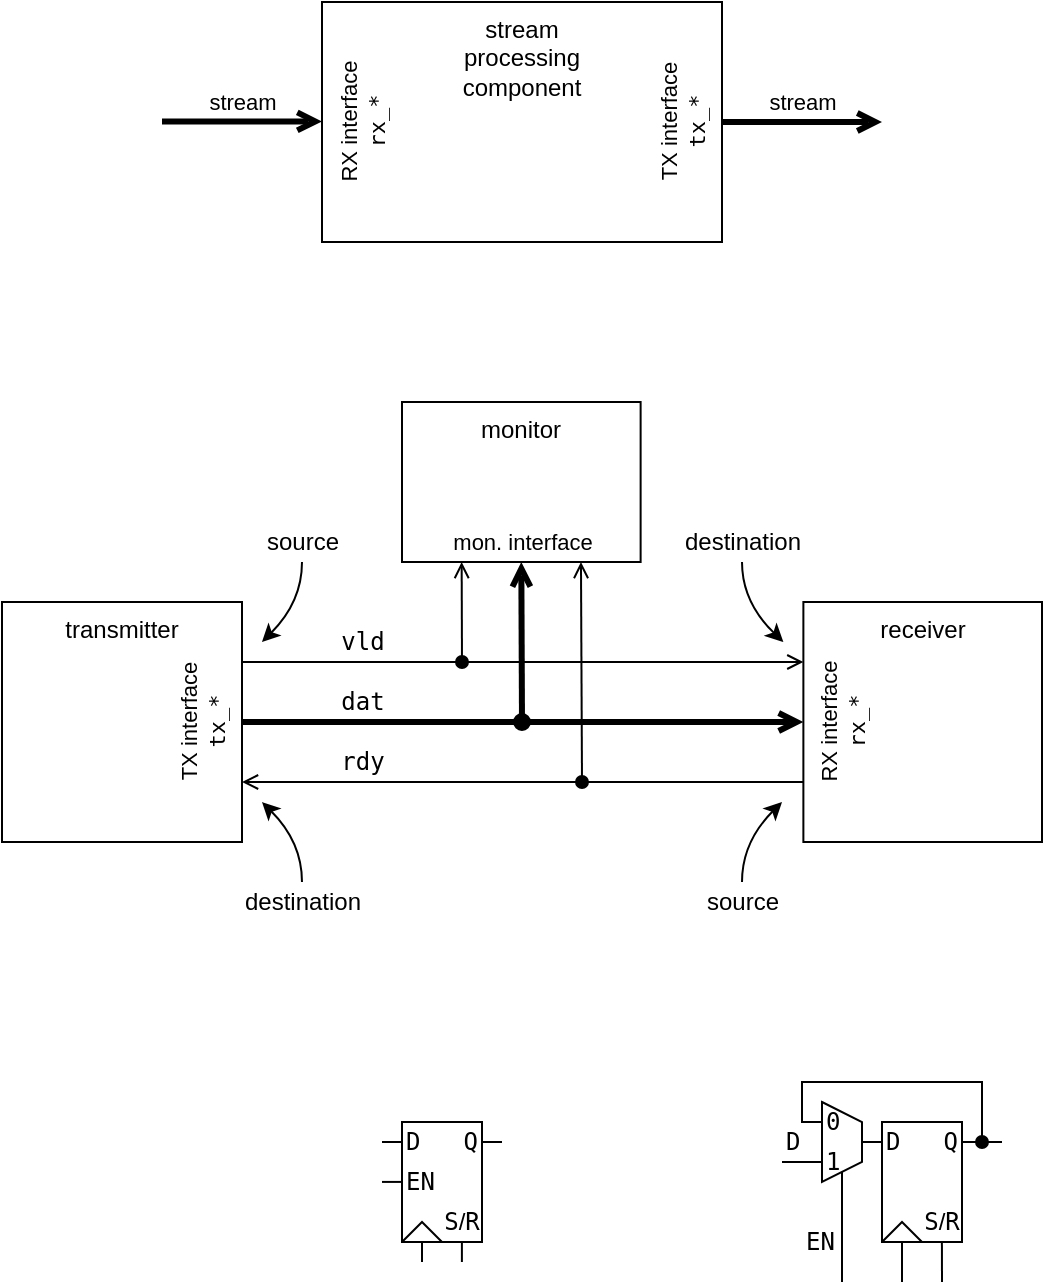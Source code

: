 <mxfile version="26.0.4">
  <diagram name="Page-1" id="7XRxN9fcsI279J7zXUyY">
    <mxGraphModel dx="715" dy="521" grid="1" gridSize="10" guides="1" tooltips="1" connect="1" arrows="1" fold="1" page="1" pageScale="1" pageWidth="850" pageHeight="1100" math="0" shadow="0">
      <root>
        <mxCell id="0" />
        <mxCell id="1" parent="0" />
        <mxCell id="r_eN24S2WwtYWTovbWh4-20" style="edgeStyle=orthogonalEdgeStyle;rounded=0;orthogonalLoop=1;jettySize=auto;html=1;endArrow=none;endFill=0;fontFamily=monospace;entryX=0.5;entryY=0.5;entryDx=0;entryDy=0;entryPerimeter=0;" edge="1" parent="1" target="r_eN24S2WwtYWTovbWh4-18">
          <mxGeometry relative="1" as="geometry">
            <mxPoint x="580" y="720" as="sourcePoint" />
            <mxPoint x="580" y="670" as="targetPoint" />
            <Array as="points">
              <mxPoint x="580" y="700" />
              <mxPoint x="580" y="700" />
            </Array>
          </mxGeometry>
        </mxCell>
        <mxCell id="zcpJajU4cuTAlBlpCWxD-3" value="stream&lt;br&gt;processing&lt;br&gt;component" style="rounded=0;whiteSpace=wrap;html=1;verticalAlign=top;" parent="1" vertex="1">
          <mxGeometry x="320" y="80" width="200" height="120" as="geometry" />
        </mxCell>
        <mxCell id="jEo-Pihkz2to_GVsBBrH-1" value="receiver" style="rounded=0;whiteSpace=wrap;html=1;align=center;verticalAlign=top;" parent="1" vertex="1">
          <mxGeometry x="560.69" y="380" width="119.31" height="120" as="geometry" />
        </mxCell>
        <mxCell id="jEo-Pihkz2to_GVsBBrH-3" value="transmitter" style="rounded=0;whiteSpace=wrap;html=1;align=center;verticalAlign=top;" parent="1" vertex="1">
          <mxGeometry x="160" y="380" width="120" height="120" as="geometry" />
        </mxCell>
        <mxCell id="jEo-Pihkz2to_GVsBBrH-12" value="TX interface&lt;div&gt;&lt;font face=&quot;monospace&quot;&gt;tx_*&lt;/font&gt;&lt;/div&gt;" style="edgeLabel;html=1;align=center;verticalAlign=middle;resizable=0;points=[];rotation=-90;" parent="1" vertex="1" connectable="0">
          <mxGeometry x="260.0" y="440.001" as="geometry" />
        </mxCell>
        <mxCell id="jEo-Pihkz2to_GVsBBrH-14" style="edgeStyle=orthogonalEdgeStyle;rounded=0;orthogonalLoop=1;jettySize=auto;html=1;entryX=0;entryY=0.25;entryDx=0;entryDy=0;exitX=1;exitY=0.25;exitDx=0;exitDy=0;endArrow=open;endFill=0;" parent="1" source="jEo-Pihkz2to_GVsBBrH-3" target="jEo-Pihkz2to_GVsBBrH-1" edge="1">
          <mxGeometry relative="1" as="geometry">
            <mxPoint x="330" y="400" as="sourcePoint" />
            <mxPoint x="430" y="400" as="targetPoint" />
          </mxGeometry>
        </mxCell>
        <mxCell id="_0EkkDKkcunaPASPQv3O-3" value="vld" style="edgeLabel;html=1;align=center;verticalAlign=middle;resizable=0;points=[];fontSize=12;fontFamily=monospace;" parent="jEo-Pihkz2to_GVsBBrH-14" vertex="1" connectable="0">
          <mxGeometry x="0.665" relative="1" as="geometry">
            <mxPoint x="-174" y="-10" as="offset" />
          </mxGeometry>
        </mxCell>
        <mxCell id="jEo-Pihkz2to_GVsBBrH-18" style="edgeStyle=orthogonalEdgeStyle;rounded=0;orthogonalLoop=1;jettySize=auto;html=1;entryX=0;entryY=0.5;entryDx=0;entryDy=0;exitX=1;exitY=0.5;exitDx=0;exitDy=0;strokeWidth=3;fontSize=12;endArrow=open;endFill=0;" parent="1" source="jEo-Pihkz2to_GVsBBrH-3" target="jEo-Pihkz2to_GVsBBrH-1" edge="1">
          <mxGeometry relative="1" as="geometry">
            <mxPoint x="320" y="410" as="sourcePoint" />
            <mxPoint x="440" y="410" as="targetPoint" />
          </mxGeometry>
        </mxCell>
        <mxCell id="_0EkkDKkcunaPASPQv3O-4" value="dat" style="edgeLabel;html=1;align=center;verticalAlign=middle;resizable=0;points=[];fontSize=12;fontFamily=monospace;" parent="jEo-Pihkz2to_GVsBBrH-18" vertex="1" connectable="0">
          <mxGeometry x="0.465" y="-1" relative="1" as="geometry">
            <mxPoint x="-146" y="-11" as="offset" />
          </mxGeometry>
        </mxCell>
        <mxCell id="jEo-Pihkz2to_GVsBBrH-20" style="edgeStyle=orthogonalEdgeStyle;rounded=0;orthogonalLoop=1;jettySize=auto;html=1;entryX=1;entryY=0.75;entryDx=0;entryDy=0;exitX=0;exitY=0.75;exitDx=0;exitDy=0;fontSize=12;endArrow=open;endFill=0;" parent="1" source="jEo-Pihkz2to_GVsBBrH-1" target="jEo-Pihkz2to_GVsBBrH-3" edge="1">
          <mxGeometry relative="1" as="geometry">
            <mxPoint x="420" y="450" as="sourcePoint" />
            <mxPoint x="330" y="440" as="targetPoint" />
          </mxGeometry>
        </mxCell>
        <mxCell id="_0EkkDKkcunaPASPQv3O-6" value="rdy" style="edgeLabel;html=1;align=center;verticalAlign=middle;resizable=0;points=[];fontSize=12;fontFamily=monospace;" parent="jEo-Pihkz2to_GVsBBrH-20" vertex="1" connectable="0">
          <mxGeometry x="-0.495" relative="1" as="geometry">
            <mxPoint x="-150" y="-10" as="offset" />
          </mxGeometry>
        </mxCell>
        <mxCell id="jEo-Pihkz2to_GVsBBrH-25" value="" style="curved=1;endArrow=classic;html=1;rounded=0;" parent="1" edge="1">
          <mxGeometry width="50" height="50" relative="1" as="geometry">
            <mxPoint x="310" y="360" as="sourcePoint" />
            <mxPoint x="290" y="400" as="targetPoint" />
            <Array as="points">
              <mxPoint x="310" y="380" />
            </Array>
          </mxGeometry>
        </mxCell>
        <mxCell id="jEo-Pihkz2to_GVsBBrH-26" value="" style="curved=1;endArrow=classic;html=1;rounded=0;" parent="1" edge="1">
          <mxGeometry width="50" height="50" relative="1" as="geometry">
            <mxPoint x="530" y="360" as="sourcePoint" />
            <mxPoint x="550.69" y="400" as="targetPoint" />
            <Array as="points">
              <mxPoint x="530" y="380" />
            </Array>
          </mxGeometry>
        </mxCell>
        <mxCell id="jEo-Pihkz2to_GVsBBrH-27" value="" style="curved=1;endArrow=classic;html=1;rounded=0;" parent="1" edge="1">
          <mxGeometry width="50" height="50" relative="1" as="geometry">
            <mxPoint x="310" y="520" as="sourcePoint" />
            <mxPoint x="290" y="480" as="targetPoint" />
            <Array as="points">
              <mxPoint x="310" y="500" />
            </Array>
          </mxGeometry>
        </mxCell>
        <mxCell id="jEo-Pihkz2to_GVsBBrH-28" value="" style="curved=1;endArrow=classic;html=1;rounded=0;" parent="1" edge="1">
          <mxGeometry width="50" height="50" relative="1" as="geometry">
            <mxPoint x="530" y="520" as="sourcePoint" />
            <mxPoint x="550" y="480" as="targetPoint" />
            <Array as="points">
              <mxPoint x="530" y="500" />
            </Array>
          </mxGeometry>
        </mxCell>
        <mxCell id="jEo-Pihkz2to_GVsBBrH-29" value="&lt;font style=&quot;font-size: 12px;&quot;&gt;source&lt;/font&gt;" style="edgeLabel;html=1;align=center;verticalAlign=middle;resizable=0;points=[];" parent="1" vertex="1" connectable="0">
          <mxGeometry x="309.995" y="350" as="geometry" />
        </mxCell>
        <mxCell id="jEo-Pihkz2to_GVsBBrH-30" value="&lt;font style=&quot;font-size: 12px;&quot;&gt;source&lt;/font&gt;" style="edgeLabel;html=1;align=center;verticalAlign=middle;resizable=0;points=[];" parent="1" vertex="1" connectable="0">
          <mxGeometry x="529.995" y="530" as="geometry" />
        </mxCell>
        <mxCell id="jEo-Pihkz2to_GVsBBrH-31" value="&lt;font style=&quot;font-size: 12px;&quot;&gt;destination&lt;/font&gt;" style="edgeLabel;html=1;align=center;verticalAlign=middle;resizable=0;points=[];" parent="1" vertex="1" connectable="0">
          <mxGeometry x="529.995" y="350" as="geometry" />
        </mxCell>
        <mxCell id="jEo-Pihkz2to_GVsBBrH-33" value="&lt;font style=&quot;font-size: 12px;&quot;&gt;destination&lt;/font&gt;" style="edgeLabel;html=1;align=center;verticalAlign=middle;resizable=0;points=[];" parent="1" vertex="1" connectable="0">
          <mxGeometry x="309.995" y="530" as="geometry" />
        </mxCell>
        <mxCell id="kt8XWTcMbV0CpP425pMj-2" value="RX interface&lt;div&gt;&lt;font face=&quot;monospace&quot;&gt;rx_*&lt;/font&gt;&lt;/div&gt;" style="edgeLabel;html=1;align=center;verticalAlign=middle;resizable=0;points=[];rotation=-90;" parent="1" vertex="1" connectable="0">
          <mxGeometry x="580.0" y="440.001" as="geometry" />
        </mxCell>
        <mxCell id="kt8XWTcMbV0CpP425pMj-3" value="monitor" style="rounded=0;whiteSpace=wrap;html=1;align=center;verticalAlign=top;" parent="1" vertex="1">
          <mxGeometry x="360" y="280" width="119.31" height="80" as="geometry" />
        </mxCell>
        <mxCell id="kt8XWTcMbV0CpP425pMj-4" value="mon. interface" style="edgeLabel;html=1;align=center;verticalAlign=middle;resizable=0;points=[];rotation=0;" parent="1" vertex="1" connectable="0">
          <mxGeometry x="419.66" y="350.001" as="geometry" />
        </mxCell>
        <mxCell id="kt8XWTcMbV0CpP425pMj-11" value="" style="endArrow=open;startArrow=oval;html=1;rounded=0;entryX=0.25;entryY=1;entryDx=0;entryDy=0;startFill=1;endFill=0;" parent="1" target="kt8XWTcMbV0CpP425pMj-3" edge="1">
          <mxGeometry width="50" height="50" relative="1" as="geometry">
            <mxPoint x="390" y="410" as="sourcePoint" />
            <mxPoint x="440" y="400" as="targetPoint" />
          </mxGeometry>
        </mxCell>
        <mxCell id="kt8XWTcMbV0CpP425pMj-12" value="" style="endArrow=open;startArrow=oval;html=1;rounded=0;entryX=0.75;entryY=1;entryDx=0;entryDy=0;startFill=1;endFill=0;" parent="1" target="kt8XWTcMbV0CpP425pMj-3" edge="1">
          <mxGeometry width="50" height="50" relative="1" as="geometry">
            <mxPoint x="450" y="470" as="sourcePoint" />
            <mxPoint x="450" y="370" as="targetPoint" />
          </mxGeometry>
        </mxCell>
        <mxCell id="kt8XWTcMbV0CpP425pMj-13" value="" style="endArrow=open;startArrow=oval;html=1;rounded=0;entryX=0.5;entryY=1;entryDx=0;entryDy=0;startFill=1;strokeWidth=3;endFill=0;" parent="1" target="kt8XWTcMbV0CpP425pMj-3" edge="1">
          <mxGeometry width="50" height="50" relative="1" as="geometry">
            <mxPoint x="420" y="440" as="sourcePoint" />
            <mxPoint x="410" y="380" as="targetPoint" />
          </mxGeometry>
        </mxCell>
        <mxCell id="kt8XWTcMbV0CpP425pMj-14" value="" style="endArrow=open;html=1;rounded=0;strokeWidth=3;endFill=0;" parent="1" edge="1">
          <mxGeometry width="50" height="50" relative="1" as="geometry">
            <mxPoint x="520" y="140" as="sourcePoint" />
            <mxPoint x="600" y="140" as="targetPoint" />
          </mxGeometry>
        </mxCell>
        <mxCell id="kt8XWTcMbV0CpP425pMj-17" value="stream" style="edgeLabel;html=1;align=center;verticalAlign=middle;resizable=0;points=[];" parent="kt8XWTcMbV0CpP425pMj-14" vertex="1" connectable="0">
          <mxGeometry x="-0.154" y="-1" relative="1" as="geometry">
            <mxPoint x="6" y="-11" as="offset" />
          </mxGeometry>
        </mxCell>
        <mxCell id="kt8XWTcMbV0CpP425pMj-15" value="" style="endArrow=open;html=1;rounded=0;exitX=1;exitY=0.5;exitDx=0;exitDy=0;strokeWidth=3;endFill=0;" parent="1" edge="1">
          <mxGeometry width="50" height="50" relative="1" as="geometry">
            <mxPoint x="240" y="139.71" as="sourcePoint" />
            <mxPoint x="320" y="139.71" as="targetPoint" />
          </mxGeometry>
        </mxCell>
        <mxCell id="kt8XWTcMbV0CpP425pMj-16" value="stream" style="edgeLabel;html=1;align=center;verticalAlign=middle;resizable=0;points=[];" parent="kt8XWTcMbV0CpP425pMj-15" vertex="1" connectable="0">
          <mxGeometry x="-0.454" y="-2" relative="1" as="geometry">
            <mxPoint x="18" y="-12" as="offset" />
          </mxGeometry>
        </mxCell>
        <mxCell id="kt8XWTcMbV0CpP425pMj-18" value="RX interface&lt;div&gt;&lt;font face=&quot;monospace&quot;&gt;rx_*&lt;/font&gt;&lt;/div&gt;" style="edgeLabel;html=1;align=center;verticalAlign=middle;resizable=0;points=[];rotation=-90;" parent="1" vertex="1" connectable="0">
          <mxGeometry x="340.0" y="140.001" as="geometry" />
        </mxCell>
        <mxCell id="kt8XWTcMbV0CpP425pMj-19" value="TX interface&lt;div&gt;&lt;font face=&quot;monospace&quot;&gt;tx_*&lt;/font&gt;&lt;/div&gt;" style="edgeLabel;html=1;align=center;verticalAlign=middle;resizable=0;points=[];rotation=-90;" parent="1" vertex="1" connectable="0">
          <mxGeometry x="500.0" y="140.001" as="geometry" />
        </mxCell>
        <mxCell id="kt8XWTcMbV0CpP425pMj-20" value="" style="group;fontFamily=monospace;" parent="1" vertex="1" connectable="0">
          <mxGeometry x="360" y="640" width="40" height="60" as="geometry" />
        </mxCell>
        <mxCell id="kt8XWTcMbV0CpP425pMj-21" value="" style="rounded=0;whiteSpace=wrap;html=1;fontFamily=monospace;" parent="kt8XWTcMbV0CpP425pMj-20" vertex="1">
          <mxGeometry width="40" height="60" as="geometry" />
        </mxCell>
        <mxCell id="kt8XWTcMbV0CpP425pMj-22" value="D" style="text;html=1;strokeColor=none;fillColor=none;align=left;verticalAlign=middle;whiteSpace=wrap;rounded=0;fontFamily=monospace;" parent="kt8XWTcMbV0CpP425pMj-20" vertex="1">
          <mxGeometry width="20" height="20" as="geometry" />
        </mxCell>
        <mxCell id="kt8XWTcMbV0CpP425pMj-23" value="Q" style="text;html=1;strokeColor=none;fillColor=none;align=right;verticalAlign=middle;whiteSpace=wrap;rounded=0;fontFamily=monospace;" parent="kt8XWTcMbV0CpP425pMj-20" vertex="1">
          <mxGeometry x="20" width="20" height="20" as="geometry" />
        </mxCell>
        <mxCell id="kt8XWTcMbV0CpP425pMj-24" value="" style="endArrow=none;html=1;rounded=0;fontFamily=monospace;" parent="kt8XWTcMbV0CpP425pMj-20" edge="1">
          <mxGeometry width="50" height="50" relative="1" as="geometry">
            <mxPoint y="60" as="sourcePoint" />
            <mxPoint x="20" y="60" as="targetPoint" />
            <Array as="points">
              <mxPoint x="10" y="50" />
            </Array>
          </mxGeometry>
        </mxCell>
        <mxCell id="kt8XWTcMbV0CpP425pMj-25" value="EN" style="text;html=1;strokeColor=none;fillColor=none;align=left;verticalAlign=middle;whiteSpace=wrap;rounded=0;fontFamily=monospace;" parent="kt8XWTcMbV0CpP425pMj-20" vertex="1">
          <mxGeometry y="20" width="20" height="20" as="geometry" />
        </mxCell>
        <mxCell id="kt8XWTcMbV0CpP425pMj-37" value="&lt;p&gt;S&lt;font face=&quot;Helvetica&quot;&gt;/&lt;/font&gt;R&lt;/p&gt;" style="text;html=1;strokeColor=none;fillColor=none;align=center;verticalAlign=middle;whiteSpace=wrap;rounded=0;fontFamily=monospace;" parent="kt8XWTcMbV0CpP425pMj-20" vertex="1">
          <mxGeometry x="20" y="40" width="20" height="20" as="geometry" />
        </mxCell>
        <mxCell id="kt8XWTcMbV0CpP425pMj-38" style="edgeStyle=orthogonalEdgeStyle;rounded=0;orthogonalLoop=1;jettySize=auto;html=1;endArrow=none;endFill=0;fontFamily=monospace;" parent="kt8XWTcMbV0CpP425pMj-20" edge="1">
          <mxGeometry relative="1" as="geometry">
            <mxPoint x="29.95" y="70" as="sourcePoint" />
            <mxPoint x="29.95" y="60" as="targetPoint" />
          </mxGeometry>
        </mxCell>
        <mxCell id="kt8XWTcMbV0CpP425pMj-26" style="edgeStyle=orthogonalEdgeStyle;rounded=0;orthogonalLoop=1;jettySize=auto;html=1;endArrow=none;endFill=0;exitX=1;exitY=0.5;exitDx=0;exitDy=0;fontFamily=monospace;" parent="1" source="kt8XWTcMbV0CpP425pMj-23" edge="1">
          <mxGeometry relative="1" as="geometry">
            <mxPoint x="400.69" y="650" as="sourcePoint" />
            <mxPoint x="410" y="650" as="targetPoint" />
          </mxGeometry>
        </mxCell>
        <mxCell id="kt8XWTcMbV0CpP425pMj-27" style="edgeStyle=orthogonalEdgeStyle;rounded=0;orthogonalLoop=1;jettySize=auto;html=1;endArrow=none;endFill=0;exitX=1;exitY=0.5;exitDx=0;exitDy=0;fontFamily=monospace;" parent="1" edge="1">
          <mxGeometry relative="1" as="geometry">
            <mxPoint x="350" y="650" as="sourcePoint" />
            <mxPoint x="360" y="650" as="targetPoint" />
          </mxGeometry>
        </mxCell>
        <mxCell id="kt8XWTcMbV0CpP425pMj-28" style="edgeStyle=orthogonalEdgeStyle;rounded=0;orthogonalLoop=1;jettySize=auto;html=1;endArrow=none;endFill=0;exitX=1;exitY=0.5;exitDx=0;exitDy=0;fontFamily=monospace;" parent="1" edge="1">
          <mxGeometry relative="1" as="geometry">
            <mxPoint x="350" y="669.96" as="sourcePoint" />
            <mxPoint x="360" y="669.96" as="targetPoint" />
          </mxGeometry>
        </mxCell>
        <mxCell id="kt8XWTcMbV0CpP425pMj-29" style="edgeStyle=orthogonalEdgeStyle;rounded=0;orthogonalLoop=1;jettySize=auto;html=1;endArrow=none;endFill=0;fontFamily=monospace;" parent="1" edge="1">
          <mxGeometry relative="1" as="geometry">
            <mxPoint x="370" y="710" as="sourcePoint" />
            <mxPoint x="370" y="700" as="targetPoint" />
          </mxGeometry>
        </mxCell>
        <mxCell id="r_eN24S2WwtYWTovbWh4-1" value="" style="group;fontFamily=monospace;" vertex="1" connectable="0" parent="1">
          <mxGeometry x="600" y="640" width="40" height="60" as="geometry" />
        </mxCell>
        <mxCell id="r_eN24S2WwtYWTovbWh4-2" value="" style="rounded=0;whiteSpace=wrap;html=1;fontFamily=monospace;" vertex="1" parent="r_eN24S2WwtYWTovbWh4-1">
          <mxGeometry width="40" height="60" as="geometry" />
        </mxCell>
        <mxCell id="r_eN24S2WwtYWTovbWh4-3" value="D" style="text;html=1;strokeColor=none;fillColor=none;align=left;verticalAlign=middle;whiteSpace=wrap;rounded=0;fontFamily=monospace;" vertex="1" parent="r_eN24S2WwtYWTovbWh4-1">
          <mxGeometry width="20" height="20" as="geometry" />
        </mxCell>
        <mxCell id="r_eN24S2WwtYWTovbWh4-4" value="Q" style="text;html=1;strokeColor=none;fillColor=none;align=right;verticalAlign=middle;whiteSpace=wrap;rounded=0;fontFamily=monospace;" vertex="1" parent="r_eN24S2WwtYWTovbWh4-1">
          <mxGeometry x="20" width="20" height="20" as="geometry" />
        </mxCell>
        <mxCell id="r_eN24S2WwtYWTovbWh4-5" value="" style="endArrow=none;html=1;rounded=0;fontFamily=monospace;" edge="1" parent="r_eN24S2WwtYWTovbWh4-1">
          <mxGeometry width="50" height="50" relative="1" as="geometry">
            <mxPoint y="60" as="sourcePoint" />
            <mxPoint x="20" y="60" as="targetPoint" />
            <Array as="points">
              <mxPoint x="10" y="50" />
            </Array>
          </mxGeometry>
        </mxCell>
        <mxCell id="r_eN24S2WwtYWTovbWh4-7" value="&lt;p&gt;S&lt;font face=&quot;Helvetica&quot;&gt;/&lt;/font&gt;R&lt;/p&gt;" style="text;html=1;strokeColor=none;fillColor=none;align=center;verticalAlign=middle;whiteSpace=wrap;rounded=0;fontFamily=monospace;" vertex="1" parent="r_eN24S2WwtYWTovbWh4-1">
          <mxGeometry x="20" y="40" width="20" height="20" as="geometry" />
        </mxCell>
        <mxCell id="r_eN24S2WwtYWTovbWh4-8" style="edgeStyle=orthogonalEdgeStyle;rounded=0;orthogonalLoop=1;jettySize=auto;html=1;endArrow=none;endFill=0;fontFamily=monospace;" edge="1" parent="r_eN24S2WwtYWTovbWh4-1">
          <mxGeometry relative="1" as="geometry">
            <mxPoint x="30" y="80" as="sourcePoint" />
            <mxPoint x="29.95" y="60" as="targetPoint" />
          </mxGeometry>
        </mxCell>
        <mxCell id="r_eN24S2WwtYWTovbWh4-9" style="edgeStyle=orthogonalEdgeStyle;rounded=0;orthogonalLoop=1;jettySize=auto;html=1;endArrow=none;endFill=0;exitX=1;exitY=0.5;exitDx=0;exitDy=0;fontFamily=monospace;" edge="1" parent="1" source="r_eN24S2WwtYWTovbWh4-4">
          <mxGeometry relative="1" as="geometry">
            <mxPoint x="640.69" y="650" as="sourcePoint" />
            <mxPoint x="660" y="650" as="targetPoint" />
          </mxGeometry>
        </mxCell>
        <mxCell id="r_eN24S2WwtYWTovbWh4-10" style="edgeStyle=orthogonalEdgeStyle;rounded=0;orthogonalLoop=1;jettySize=auto;html=1;endArrow=none;endFill=0;fontFamily=monospace;" edge="1" parent="1">
          <mxGeometry relative="1" as="geometry">
            <mxPoint x="590" y="650" as="sourcePoint" />
            <mxPoint x="600" y="650" as="targetPoint" />
          </mxGeometry>
        </mxCell>
        <mxCell id="r_eN24S2WwtYWTovbWh4-12" style="edgeStyle=orthogonalEdgeStyle;rounded=0;orthogonalLoop=1;jettySize=auto;html=1;endArrow=none;endFill=0;fontFamily=monospace;" edge="1" parent="1">
          <mxGeometry relative="1" as="geometry">
            <mxPoint x="610" y="720" as="sourcePoint" />
            <mxPoint x="610" y="700" as="targetPoint" />
          </mxGeometry>
        </mxCell>
        <mxCell id="r_eN24S2WwtYWTovbWh4-15" style="edgeStyle=orthogonalEdgeStyle;rounded=0;orthogonalLoop=1;jettySize=auto;html=1;endArrow=none;endFill=0;entryX=0.75;entryY=1;entryDx=0;entryDy=0;fontFamily=monospace;" edge="1" parent="1" target="r_eN24S2WwtYWTovbWh4-16">
          <mxGeometry relative="1" as="geometry">
            <mxPoint x="579.36" y="658.67" as="targetPoint" />
            <mxPoint x="550" y="660" as="sourcePoint" />
            <Array as="points">
              <mxPoint x="560" y="660" />
              <mxPoint x="570" y="660" />
            </Array>
          </mxGeometry>
        </mxCell>
        <mxCell id="r_eN24S2WwtYWTovbWh4-16" value="" style="shape=trapezoid;perimeter=trapezoidPerimeter;whiteSpace=wrap;html=1;fixedSize=1;size=10;rotation=90;fontFamily=monospace;" vertex="1" parent="1">
          <mxGeometry x="560" y="640" width="40" height="20" as="geometry" />
        </mxCell>
        <mxCell id="r_eN24S2WwtYWTovbWh4-17" value="0" style="text;html=1;strokeColor=none;fillColor=none;align=left;verticalAlign=middle;whiteSpace=wrap;rounded=0;fontFamily=monospace;" vertex="1" parent="1">
          <mxGeometry x="570" y="630" width="20" height="20" as="geometry" />
        </mxCell>
        <mxCell id="r_eN24S2WwtYWTovbWh4-18" value="1" style="text;html=1;strokeColor=none;fillColor=none;align=left;verticalAlign=middle;whiteSpace=wrap;rounded=0;fontFamily=monospace;" vertex="1" parent="1">
          <mxGeometry x="570" y="650" width="20" height="20" as="geometry" />
        </mxCell>
        <mxCell id="r_eN24S2WwtYWTovbWh4-19" style="edgeStyle=orthogonalEdgeStyle;rounded=0;orthogonalLoop=1;jettySize=auto;html=1;endArrow=none;endFill=0;fontFamily=monospace;startArrow=oval;startFill=1;" edge="1" parent="1">
          <mxGeometry relative="1" as="geometry">
            <mxPoint x="650" y="650" as="sourcePoint" />
            <mxPoint x="570" y="640" as="targetPoint" />
            <Array as="points">
              <mxPoint x="650" y="620" />
              <mxPoint x="560" y="620" />
              <mxPoint x="560" y="640" />
            </Array>
          </mxGeometry>
        </mxCell>
        <mxCell id="r_eN24S2WwtYWTovbWh4-21" value="EN" style="text;html=1;strokeColor=none;fillColor=none;align=left;verticalAlign=middle;whiteSpace=wrap;rounded=0;fontFamily=monospace;" vertex="1" parent="1">
          <mxGeometry x="560" y="690" width="20" height="20" as="geometry" />
        </mxCell>
        <mxCell id="r_eN24S2WwtYWTovbWh4-22" value="D" style="text;html=1;strokeColor=none;fillColor=none;align=left;verticalAlign=middle;whiteSpace=wrap;rounded=0;fontFamily=monospace;" vertex="1" parent="1">
          <mxGeometry x="550" y="640" width="20" height="20" as="geometry" />
        </mxCell>
      </root>
    </mxGraphModel>
  </diagram>
</mxfile>
